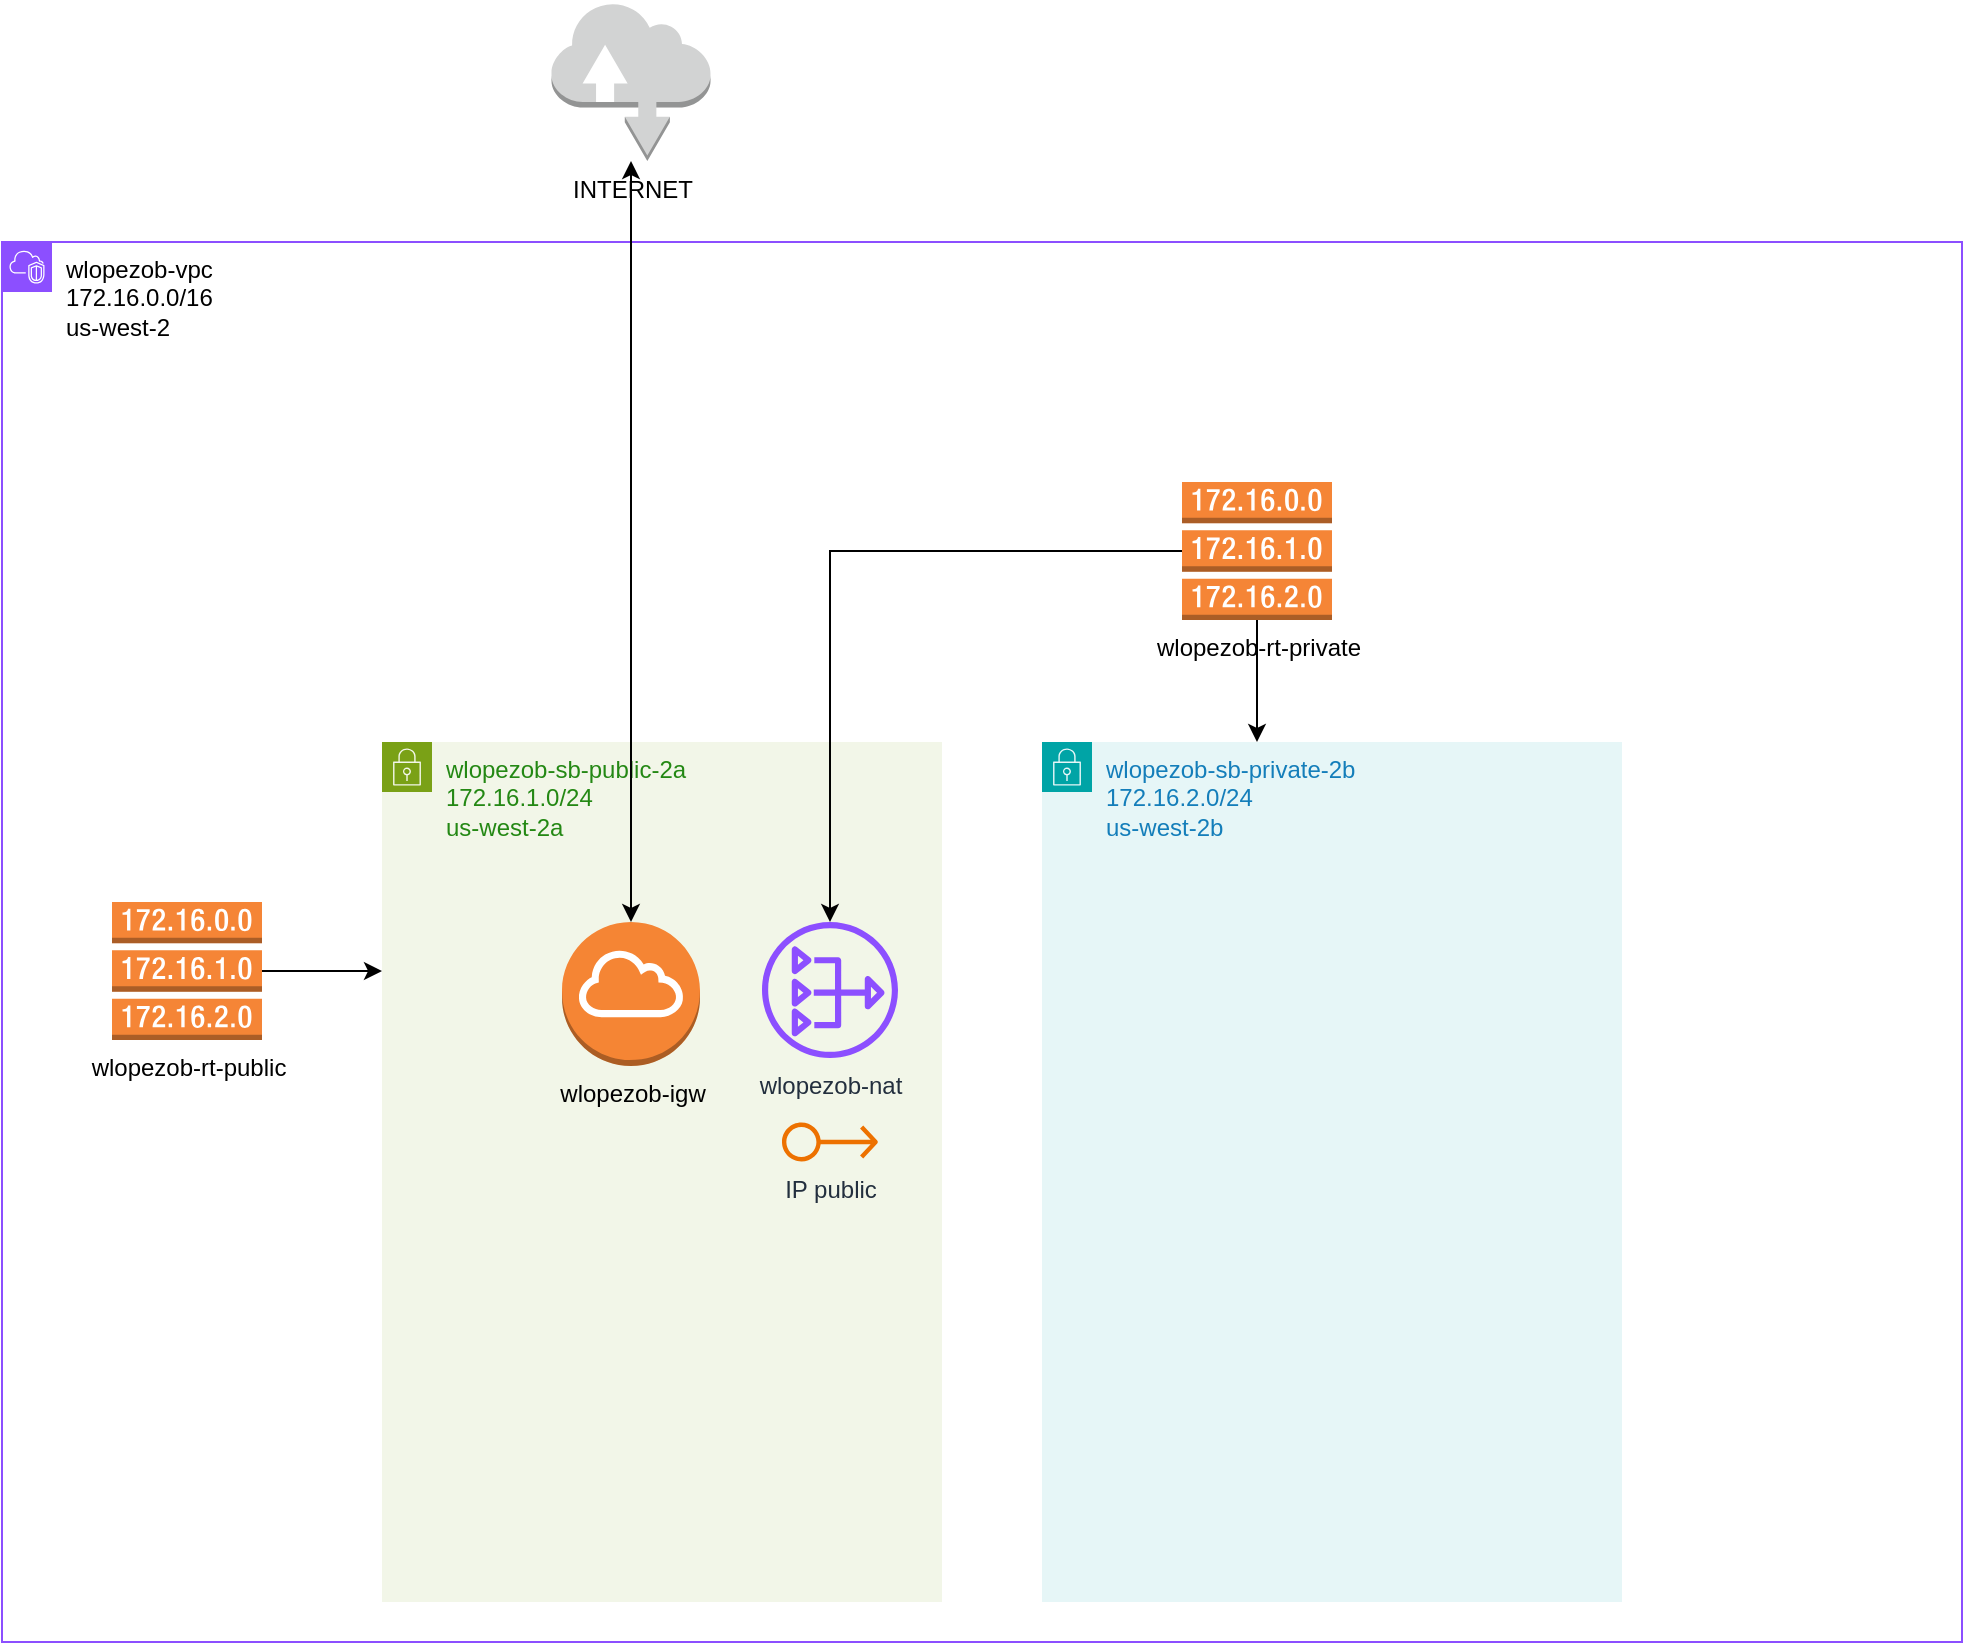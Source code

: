 <mxfile version="24.7.16">
  <diagram name="Page-1" id="wb2Anhq87b8Dz2hnWyv6">
    <mxGraphModel dx="2901" dy="1106" grid="1" gridSize="10" guides="1" tooltips="1" connect="1" arrows="1" fold="1" page="1" pageScale="1" pageWidth="827" pageHeight="1169" math="0" shadow="0">
      <root>
        <mxCell id="0" />
        <mxCell id="1" parent="0" />
        <mxCell id="I0H76c0HPLZjRHTPCs-U-1" value="&lt;div&gt;&lt;span style=&quot;background-color: rgb(42, 46, 51);&quot;&gt;&lt;font color=&quot;#000000&quot;&gt;&lt;div style=&quot;&quot;&gt;wlopezob-vpc&lt;/div&gt;&lt;div style=&quot;&quot;&gt;172.16.0.0/16&lt;/div&gt;&lt;div style=&quot;&quot;&gt;us-west-2&lt;/div&gt;&lt;/font&gt;&lt;/span&gt;&lt;/div&gt;" style="points=[[0,0],[0.25,0],[0.5,0],[0.75,0],[1,0],[1,0.25],[1,0.5],[1,0.75],[1,1],[0.75,1],[0.5,1],[0.25,1],[0,1],[0,0.75],[0,0.5],[0,0.25]];outlineConnect=0;gradientColor=none;html=1;whiteSpace=wrap;fontSize=12;fontStyle=0;container=1;pointerEvents=0;collapsible=0;recursiveResize=0;shape=mxgraph.aws4.group;grIcon=mxgraph.aws4.group_vpc2;strokeColor=#8C4FFF;fillColor=none;verticalAlign=top;align=left;spacingLeft=30;fontColor=#AAB7B8;dashed=0;" parent="1" vertex="1">
          <mxGeometry x="-130" y="160" width="980" height="700" as="geometry" />
        </mxCell>
        <mxCell id="I0H76c0HPLZjRHTPCs-U-3" value="&lt;div&gt;wlopezob-sb-public-2a&lt;/div&gt;&lt;div&gt;172.16.1.0/24&lt;/div&gt;&lt;div&gt;us-west-2a&lt;/div&gt;" style="points=[[0,0],[0.25,0],[0.5,0],[0.75,0],[1,0],[1,0.25],[1,0.5],[1,0.75],[1,1],[0.75,1],[0.5,1],[0.25,1],[0,1],[0,0.75],[0,0.5],[0,0.25]];outlineConnect=0;gradientColor=none;html=1;whiteSpace=wrap;fontSize=12;fontStyle=0;container=1;pointerEvents=0;collapsible=0;recursiveResize=0;shape=mxgraph.aws4.group;grIcon=mxgraph.aws4.group_security_group;grStroke=0;strokeColor=#7AA116;fillColor=#F2F6E8;verticalAlign=top;align=left;spacingLeft=30;fontColor=#248814;dashed=0;" parent="I0H76c0HPLZjRHTPCs-U-1" vertex="1">
          <mxGeometry x="190" y="250" width="280" height="430" as="geometry" />
        </mxCell>
        <mxCell id="I0H76c0HPLZjRHTPCs-U-11" value="wlopezob-nat" style="sketch=0;outlineConnect=0;fontColor=#232F3E;gradientColor=none;fillColor=#8C4FFF;strokeColor=none;dashed=0;verticalLabelPosition=bottom;verticalAlign=top;align=center;html=1;fontSize=12;fontStyle=0;aspect=fixed;pointerEvents=1;shape=mxgraph.aws4.nat_gateway;" parent="I0H76c0HPLZjRHTPCs-U-3" vertex="1">
          <mxGeometry x="190" y="90" width="68" height="68" as="geometry" />
        </mxCell>
        <mxCell id="I0H76c0HPLZjRHTPCs-U-5" value="wlopezob-igw" style="outlineConnect=0;dashed=0;verticalLabelPosition=bottom;verticalAlign=top;align=center;html=1;shape=mxgraph.aws3.internet_gateway;fillColor=#F58534;gradientColor=none;" parent="I0H76c0HPLZjRHTPCs-U-3" vertex="1">
          <mxGeometry x="90" y="90" width="69" height="72" as="geometry" />
        </mxCell>
        <mxCell id="I0H76c0HPLZjRHTPCs-U-13" value="IP public" style="sketch=0;outlineConnect=0;fontColor=#232F3E;gradientColor=none;fillColor=#ED7100;strokeColor=none;dashed=0;verticalLabelPosition=bottom;verticalAlign=top;align=center;html=1;fontSize=12;fontStyle=0;aspect=fixed;pointerEvents=1;shape=mxgraph.aws4.elastic_ip_address;" parent="I0H76c0HPLZjRHTPCs-U-3" vertex="1">
          <mxGeometry x="200" y="190" width="48" height="20" as="geometry" />
        </mxCell>
        <mxCell id="I0H76c0HPLZjRHTPCs-U-4" value="&lt;div&gt;wlopezob-sb-private-2b&lt;/div&gt;&lt;div&gt;172.16.2.0/24&lt;/div&gt;&lt;div&gt;us-west-2b&lt;/div&gt;" style="points=[[0,0],[0.25,0],[0.5,0],[0.75,0],[1,0],[1,0.25],[1,0.5],[1,0.75],[1,1],[0.75,1],[0.5,1],[0.25,1],[0,1],[0,0.75],[0,0.5],[0,0.25]];outlineConnect=0;gradientColor=none;html=1;whiteSpace=wrap;fontSize=12;fontStyle=0;container=1;pointerEvents=0;collapsible=0;recursiveResize=0;shape=mxgraph.aws4.group;grIcon=mxgraph.aws4.group_security_group;grStroke=0;strokeColor=#00A4A6;fillColor=#E6F6F7;verticalAlign=top;align=left;spacingLeft=30;fontColor=#147EBA;dashed=0;" parent="I0H76c0HPLZjRHTPCs-U-1" vertex="1">
          <mxGeometry x="520" y="250" width="290" height="430" as="geometry" />
        </mxCell>
        <mxCell id="4BBgpZvT64po-bJKbIJG-1" style="edgeStyle=orthogonalEdgeStyle;rounded=0;orthogonalLoop=1;jettySize=auto;html=1;" edge="1" parent="I0H76c0HPLZjRHTPCs-U-1" source="I0H76c0HPLZjRHTPCs-U-15" target="I0H76c0HPLZjRHTPCs-U-3">
          <mxGeometry relative="1" as="geometry">
            <Array as="points">
              <mxPoint x="180" y="365" />
              <mxPoint x="180" y="365" />
            </Array>
          </mxGeometry>
        </mxCell>
        <mxCell id="I0H76c0HPLZjRHTPCs-U-15" value="wlopezob-rt-public" style="outlineConnect=0;dashed=0;verticalLabelPosition=bottom;verticalAlign=top;align=center;html=1;shape=mxgraph.aws3.route_table;fillColor=#F58536;gradientColor=none;" parent="I0H76c0HPLZjRHTPCs-U-1" vertex="1">
          <mxGeometry x="55" y="330" width="75" height="69" as="geometry" />
        </mxCell>
        <mxCell id="4BBgpZvT64po-bJKbIJG-3" style="edgeStyle=orthogonalEdgeStyle;rounded=0;orthogonalLoop=1;jettySize=auto;html=1;" edge="1" parent="I0H76c0HPLZjRHTPCs-U-1" source="I0H76c0HPLZjRHTPCs-U-18" target="I0H76c0HPLZjRHTPCs-U-11">
          <mxGeometry relative="1" as="geometry" />
        </mxCell>
        <mxCell id="I0H76c0HPLZjRHTPCs-U-18" value="wlopezob-rt-private" style="outlineConnect=0;dashed=0;verticalLabelPosition=bottom;verticalAlign=top;align=center;html=1;shape=mxgraph.aws3.route_table;fillColor=#F58536;gradientColor=none;" parent="I0H76c0HPLZjRHTPCs-U-1" vertex="1">
          <mxGeometry x="590" y="120" width="75" height="69" as="geometry" />
        </mxCell>
        <mxCell id="4BBgpZvT64po-bJKbIJG-2" style="edgeStyle=orthogonalEdgeStyle;rounded=0;orthogonalLoop=1;jettySize=auto;html=1;" edge="1" parent="I0H76c0HPLZjRHTPCs-U-1" source="I0H76c0HPLZjRHTPCs-U-18" target="I0H76c0HPLZjRHTPCs-U-4">
          <mxGeometry relative="1" as="geometry">
            <Array as="points">
              <mxPoint x="628" y="375" />
            </Array>
          </mxGeometry>
        </mxCell>
        <mxCell id="I0H76c0HPLZjRHTPCs-U-6" value="INTERNET" style="outlineConnect=0;dashed=0;verticalLabelPosition=bottom;verticalAlign=top;align=center;html=1;shape=mxgraph.aws3.internet;fillColor=#D2D3D3;gradientColor=none;" parent="1" vertex="1">
          <mxGeometry x="144.75" y="40" width="79.5" height="79.5" as="geometry" />
        </mxCell>
        <mxCell id="I0H76c0HPLZjRHTPCs-U-10" value="" style="endArrow=classic;startArrow=classic;html=1;rounded=0;exitX=0.5;exitY=0;exitDx=0;exitDy=0;exitPerimeter=0;" parent="1" source="I0H76c0HPLZjRHTPCs-U-5" target="I0H76c0HPLZjRHTPCs-U-6" edge="1">
          <mxGeometry width="50" height="50" relative="1" as="geometry">
            <mxPoint x="270" y="200" as="sourcePoint" />
            <mxPoint x="320" y="150" as="targetPoint" />
          </mxGeometry>
        </mxCell>
      </root>
    </mxGraphModel>
  </diagram>
</mxfile>
